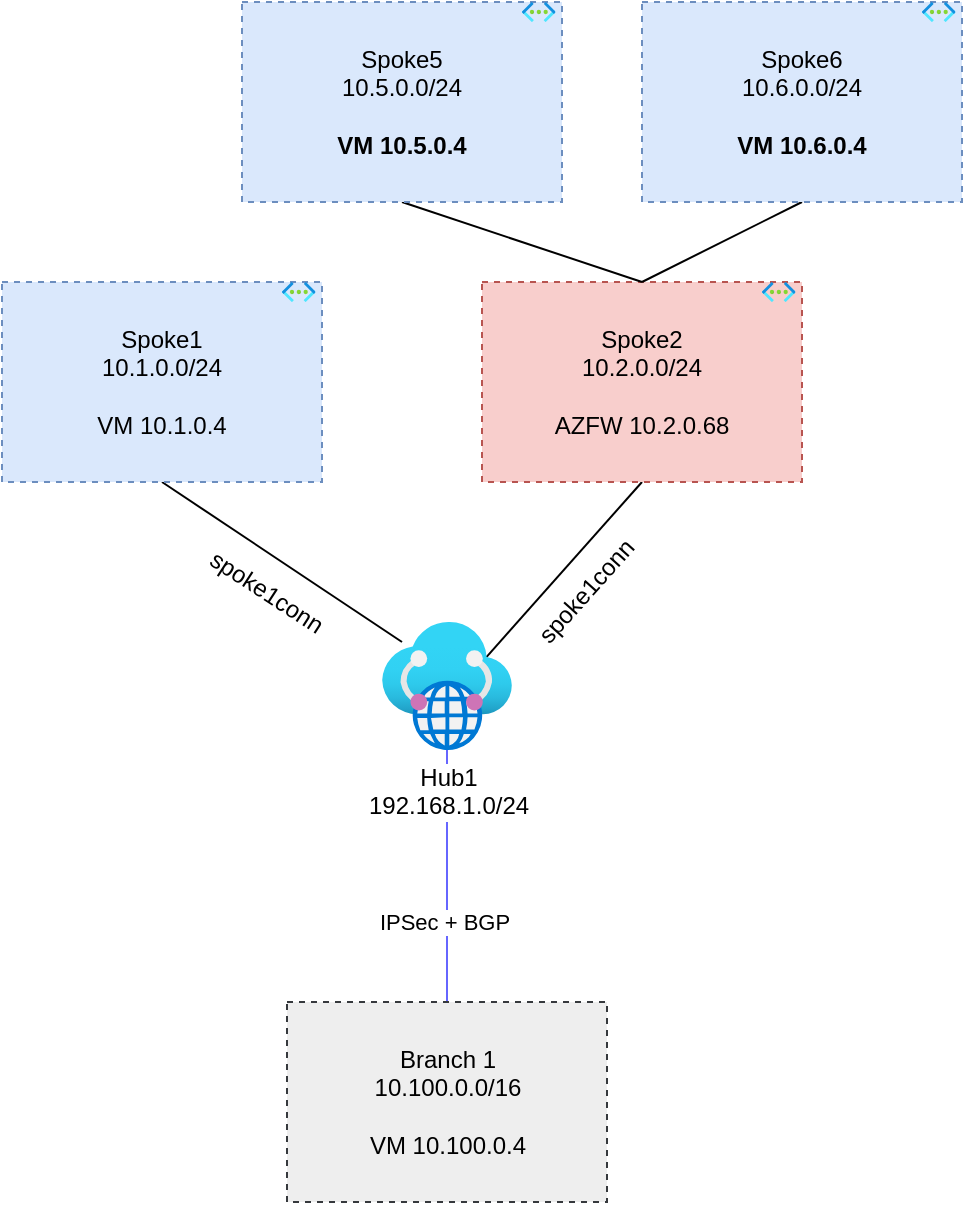 <mxfile>
    <diagram id="VUlZrNLKj0H3eoXomR7d" name="Page-1">
        <mxGraphModel dx="1180" dy="779" grid="1" gridSize="10" guides="1" tooltips="1" connect="1" arrows="1" fold="1" page="1" pageScale="1" pageWidth="1100" pageHeight="850" math="0" shadow="0">
            <root>
                <mxCell id="0"/>
                <mxCell id="1" parent="0"/>
                <mxCell id="13" style="edgeStyle=none;html=1;exitX=0.5;exitY=1;exitDx=0;exitDy=0;endArrow=none;endFill=0;" edge="1" parent="1" source="2">
                    <mxGeometry relative="1" as="geometry">
                        <mxPoint x="243" y="362" as="targetPoint"/>
                    </mxGeometry>
                </mxCell>
                <mxCell id="2" value="Spoke1&lt;br&gt;10.1.0.0/24&lt;br&gt;&lt;br&gt;VM 10.1.0.4" style="whiteSpace=wrap;html=1;fillColor=#dae8fc;strokeColor=#6c8ebf;dashed=1;" vertex="1" parent="1">
                    <mxGeometry x="43" y="182" width="160" height="100" as="geometry"/>
                </mxCell>
                <mxCell id="3" value="" style="aspect=fixed;html=1;points=[];align=center;image;fontSize=12;image=img/lib/azure2/networking/Virtual_Networks.svg;dashed=1;" vertex="1" parent="1">
                    <mxGeometry x="183" y="182" width="16.75" height="10" as="geometry"/>
                </mxCell>
                <mxCell id="14" style="edgeStyle=none;html=1;exitX=0.5;exitY=1;exitDx=0;exitDy=0;entryX=0.769;entryY=0.313;entryDx=0;entryDy=0;entryPerimeter=0;endArrow=none;endFill=0;" edge="1" parent="1" source="4" target="12">
                    <mxGeometry relative="1" as="geometry"/>
                </mxCell>
                <mxCell id="4" value="Spoke2&lt;br&gt;10.2.0.0/24&lt;br&gt;&lt;br&gt;AZFW 10.2.0.68" style="whiteSpace=wrap;html=1;fillColor=#f8cecc;strokeColor=#b85450;dashed=1;" vertex="1" parent="1">
                    <mxGeometry x="283" y="182" width="160" height="100" as="geometry"/>
                </mxCell>
                <mxCell id="5" value="" style="aspect=fixed;html=1;points=[];align=center;image;fontSize=12;image=img/lib/azure2/networking/Virtual_Networks.svg;dashed=1;" vertex="1" parent="1">
                    <mxGeometry x="423" y="182" width="16.75" height="10" as="geometry"/>
                </mxCell>
                <mxCell id="10" style="edgeStyle=none;html=1;exitX=0.5;exitY=1;exitDx=0;exitDy=0;entryX=0.5;entryY=0;entryDx=0;entryDy=0;endArrow=none;endFill=0;" edge="1" parent="1" source="6" target="4">
                    <mxGeometry relative="1" as="geometry"/>
                </mxCell>
                <mxCell id="6" value="Spoke5&lt;br&gt;10.5.0.0/24&lt;br&gt;&lt;br&gt;&lt;b&gt;VM 10.5.0.4&lt;/b&gt;" style="whiteSpace=wrap;html=1;fillColor=#dae8fc;strokeColor=#6c8ebf;dashed=1;" vertex="1" parent="1">
                    <mxGeometry x="163" y="42" width="160" height="100" as="geometry"/>
                </mxCell>
                <mxCell id="7" value="" style="aspect=fixed;html=1;points=[];align=center;image;fontSize=12;image=img/lib/azure2/networking/Virtual_Networks.svg;dashed=1;" vertex="1" parent="1">
                    <mxGeometry x="303" y="42" width="16.75" height="10" as="geometry"/>
                </mxCell>
                <mxCell id="11" style="edgeStyle=none;html=1;exitX=0.5;exitY=1;exitDx=0;exitDy=0;endArrow=none;endFill=0;" edge="1" parent="1" source="8">
                    <mxGeometry relative="1" as="geometry">
                        <mxPoint x="363" y="182" as="targetPoint"/>
                    </mxGeometry>
                </mxCell>
                <mxCell id="8" value="Spoke6&lt;br&gt;10.6.0.0/24&lt;br&gt;&lt;br&gt;&lt;b&gt;VM 10.6.0.4&lt;/b&gt;" style="whiteSpace=wrap;html=1;fillColor=#dae8fc;strokeColor=#6c8ebf;dashed=1;" vertex="1" parent="1">
                    <mxGeometry x="363" y="42" width="160" height="100" as="geometry"/>
                </mxCell>
                <mxCell id="9" value="" style="aspect=fixed;html=1;points=[];align=center;image;fontSize=12;image=img/lib/azure2/networking/Virtual_Networks.svg;dashed=1;" vertex="1" parent="1">
                    <mxGeometry x="503" y="42" width="16.75" height="10" as="geometry"/>
                </mxCell>
                <mxCell id="16" style="edgeStyle=none;html=1;endArrow=none;endFill=0;strokeColor=#6666FF;entryX=0.5;entryY=0;entryDx=0;entryDy=0;" edge="1" parent="1" source="12" target="17">
                    <mxGeometry relative="1" as="geometry">
                        <mxPoint x="266" y="512" as="targetPoint"/>
                    </mxGeometry>
                </mxCell>
                <mxCell id="18" value="IPSec + BGP" style="edgeLabel;html=1;align=center;verticalAlign=middle;resizable=0;points=[];" vertex="1" connectable="0" parent="16">
                    <mxGeometry x="0.367" y="-2" relative="1" as="geometry">
                        <mxPoint as="offset"/>
                    </mxGeometry>
                </mxCell>
                <mxCell id="12" value="Hub1&lt;br&gt;192.168.1.0/24" style="aspect=fixed;html=1;points=[];align=center;image;fontSize=12;image=img/lib/azure2/networking/Virtual_WANs.svg;" vertex="1" parent="1">
                    <mxGeometry x="233" y="352" width="65" height="64" as="geometry"/>
                </mxCell>
                <mxCell id="17" value="Branch 1&lt;br&gt;10.100.0.0/16&lt;br&gt;&lt;br&gt;VM 10.100.0.4" style="whiteSpace=wrap;html=1;fillColor=#eeeeee;strokeColor=#36393d;dashed=1;" vertex="1" parent="1">
                    <mxGeometry x="185.5" y="542" width="160" height="100" as="geometry"/>
                </mxCell>
                <mxCell id="19" value="spoke1conn" style="text;html=1;align=center;verticalAlign=middle;resizable=0;points=[];autosize=1;strokeColor=none;fillColor=none;rotation=33.1;" vertex="1" parent="1">
                    <mxGeometry x="130" y="322" width="90" height="30" as="geometry"/>
                </mxCell>
                <mxCell id="20" value="spoke1conn" style="text;html=1;align=center;verticalAlign=middle;resizable=0;points=[];autosize=1;strokeColor=none;fillColor=none;rotation=-48.1;" vertex="1" parent="1">
                    <mxGeometry x="290" y="322" width="90" height="30" as="geometry"/>
                </mxCell>
            </root>
        </mxGraphModel>
    </diagram>
</mxfile>